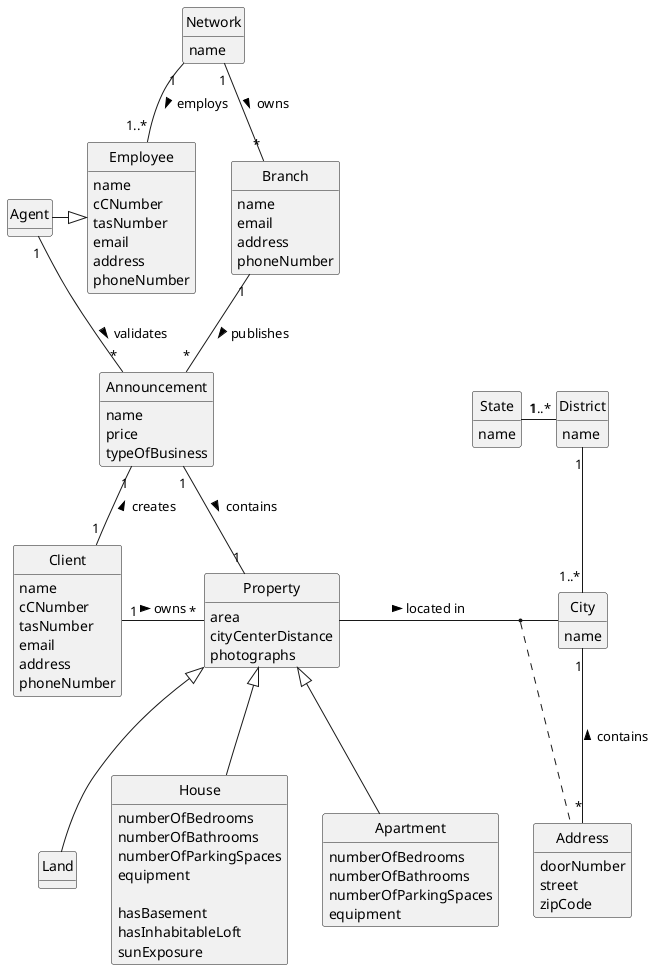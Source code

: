 @startuml
'https://plantuml.com/class-diagram

skinparam monochrome true
skinparam packageStyle rectangle
skinparam shadowing false

'skinparam linetype ortho
'left to right direction
skinparam classAttributeIconSize 0
skinparam groupInheritance 1
hide circle
hide methods

class Network{
name
}

class Branch{
name
email
address
phoneNumber
}

class Employee{
name
cCNumber
tasNumber
email
address
phoneNumber
}

class Agent{
}

class Client{
name
cCNumber
tasNumber
email
address
phoneNumber
}

class Announcement{
name
price
typeOfBusiness
}

class Property{
area
cityCenterDistance
photographs
}

class House{
numberOfBedrooms
numberOfBathrooms
numberOfParkingSpaces
equipment

hasBasement
hasInhabitableLoft
sunExposure
}

class Apartment{
numberOfBedrooms
numberOfBathrooms
numberOfParkingSpaces
equipment
}

class Land{
}

class Address {
doorNumber
street
zipCode
}

class City {
name
}

class District {
name
}

class State {
name
}


Network "1" -- "*" Branch: owns >
Network "1" -- "1..*" Employee: employs >
Agent -|> Employee
Agent "1" - "*" Announcement: validates >
'Employee <- Agent
Branch "1" -- "*" Announcement: publishes >

Announcement "1" -- "1" Property: contains >

Property <|-- House
Property <|-- Apartment
Property <|-- Land

'Property "1" - "1" Address: has >
Property - City: located in >
(Property, City) .. Address
City "1" -- "*" Address: contains <
State "1" - "1..*" District
District "1" -- "1..*" City


Announcement "1" -- "1" Client: creates <
Client "1" - "*" Property: owns >


'Announcement "1" -- "1" Property: contains >
'
''Network "1" -- "*" Employee: employs >
'
'
'
''Agent -|> Employee
'
'
'
'
'together {
'Client <|-- Buyer
'Client <|-- Seller
'}
'
'Seller "1" - "*" Property: owns >
'Seller "1" - "*" Announcement: creates >
'Visit "1" -- "1" Buyer: requests <
'Buyer "1" -- "*" Announcement: browses >
''Visit "1" - "1" Agent: scheduled by >
'
'
'
''class Network{
'
''}
'
'
'
'class Client {
'name
'email
'password
'cCNumber
'TaxNumber
'address
'phoneNumber
'}
'class Buyer
'class Seller
'
'class Visit{
'
'}
'
'class Announcement{
''listingID
''visible
''price
''commission
''typeOfBusiness
'}
'
'
'class Property{
''area
''city
''cityCenterDistance
''photographs
'}
'




@enduml